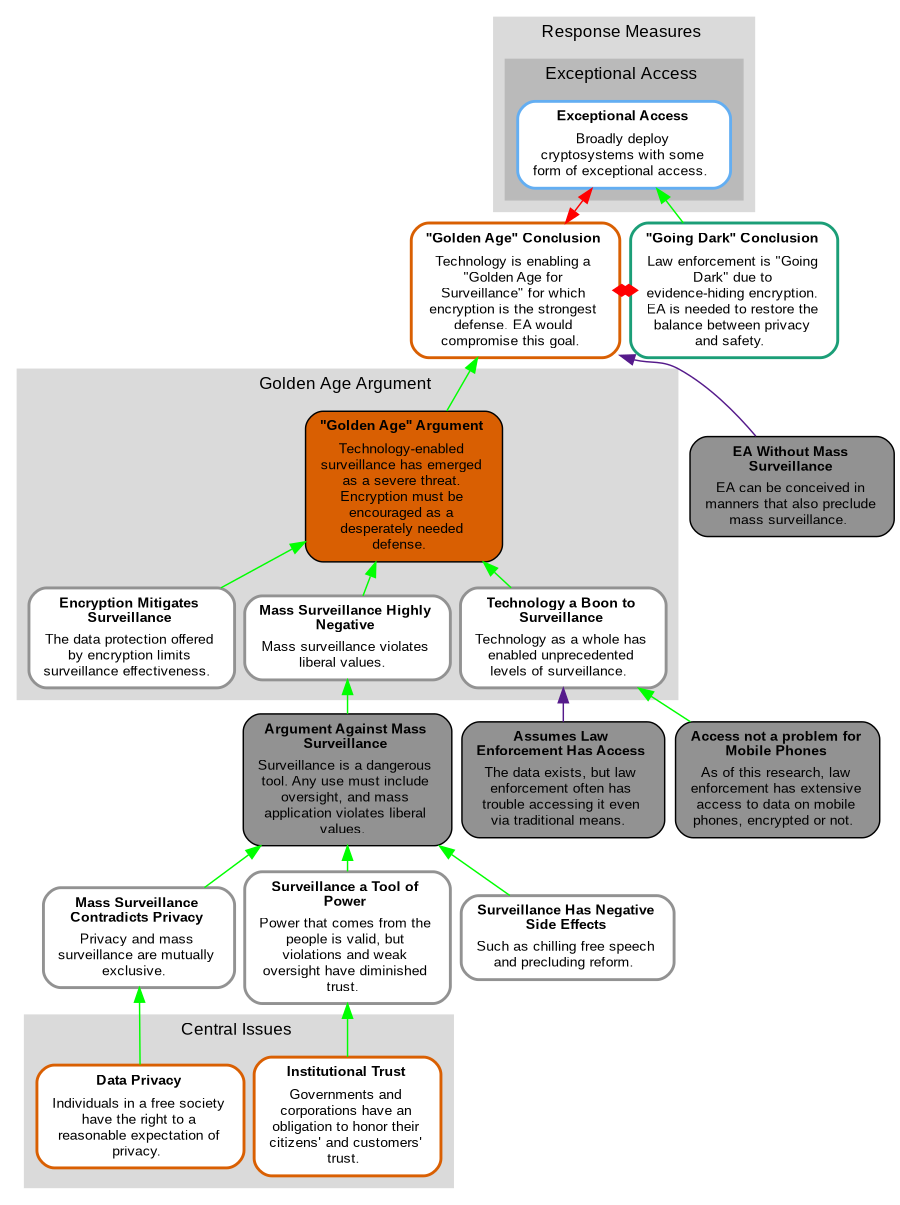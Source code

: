 digraph "Argument Map" {

rankdir = "BT";
nodesep = "0.1";
ranksep = "0.25";
concentrate = "false";
ratio = "compress";
size = "6,8.5";
edge[arrowsize="1", penwidth="1"]graph [bgcolor = "transparent" ]
subgraph cluster_1 {
  label = <<FONT FACE="arial" POINT-SIZE="12" COLOR="#000000">Central&#x20;Issues&#x20;</FONT>>;
  color = "#DADADA";
  margin="8" style = filled;
 labelloc = "b";

  n0 [label=<<TABLE WIDTH="0" ALIGN="CENTER" BORDER="0" CELLSPACING="0"><TR><TD WIDTH="0" ALIGN="TEXT" BALIGN="CENTER"><FONT FACE="arial" POINT-SIZE="10" COLOR="#000000"><B>Data&#x20;Privacy&#x20;</B></FONT></TD></TR><TR><TD ALIGN="TEXT" WIDTH="0" BALIGN="CENTER"><FONT FACE="arial" POINT-SIZE="10" COLOR="#000000">Individuals&#x20;in&#x20;a&#x20;free&#x20;society&#x20;<BR/>have&#x20;the&#x20;right&#x20;to&#x20;a&#x20;<BR/>reasonable&#x20;expectation&#x20;of&#x20;<BR/>privacy.&#x20;&#x20;</FONT></TD></TR></TABLE>>, shape="box",  margin="0.11,0.055", style="filled,rounded,bold", color="#d95f02", fillcolor="white", labelfontcolor="white", fontcolor="#000000", type="statement-map-node"];
  n1 [label=<<TABLE WIDTH="0" ALIGN="CENTER" BORDER="0" CELLSPACING="0"><TR><TD WIDTH="0" ALIGN="TEXT" BALIGN="CENTER"><FONT FACE="arial" POINT-SIZE="10" COLOR="#000000"><B>Institutional&#x20;Trust&#x20;</B></FONT></TD></TR><TR><TD ALIGN="TEXT" WIDTH="0" BALIGN="CENTER"><FONT FACE="arial" POINT-SIZE="10" COLOR="#000000">Governments&#x20;and&#x20;<BR/>corporations&#x20;have&#x20;an&#x20;<BR/>obligation&#x20;to&#x20;honor&#x20;their&#x20;<BR/>citizens&#x27;&#x20;and&#x20;customers&#x27;&#x20;<BR/>trust.&#x20;&#x20;</FONT></TD></TR></TABLE>>, shape="box",  margin="0.11,0.055", style="filled,rounded,bold", color="#d95f02", fillcolor="white", labelfontcolor="white", fontcolor="#000000", type="statement-map-node"];

}


subgraph cluster_2 {
  label = <<FONT FACE="arial" POINT-SIZE="12" COLOR="#000000">Golden&#x20;Age&#x20;Argument&#x20;</FONT>>;
  color = "#DADADA";
  margin="8" style = filled;
 labelloc = "b";

  n5 [label=<<TABLE WIDTH="0" ALIGN="CENTER" BORDER="0" CELLSPACING="0"><TR><TD WIDTH="0" ALIGN="TEXT" BALIGN="CENTER"><FONT FACE="arial" POINT-SIZE="10" COLOR="#000000"><B>Mass&#x20;Surveillance&#x20;Highly&#x20;<BR/>Negative&#x20;</B></FONT></TD></TR><TR><TD ALIGN="TEXT" WIDTH="0" BALIGN="CENTER"><FONT FACE="arial" POINT-SIZE="10" COLOR="#000000">Mass&#x20;surveillance&#x20;violates&#x20;<BR/>liberal&#x20;values.&#x20;&#x20;</FONT></TD></TR></TABLE>>, shape="box",  margin="0.11,0.055", style="filled,rounded,bold", color="#929292", fillcolor="white", labelfontcolor="white", fontcolor="#000000", type="statement-map-node"];
  n6 [label=<<TABLE WIDTH="0" ALIGN="CENTER" BORDER="0" CELLSPACING="0"><TR><TD WIDTH="0" ALIGN="TEXT" BALIGN="CENTER"><FONT FACE="arial" POINT-SIZE="10" COLOR="#000000"><B>Technology&#x20;a&#x20;Boon&#x20;to&#x20;<BR/>Surveillance&#x20;</B></FONT></TD></TR><TR><TD ALIGN="TEXT" WIDTH="0" BALIGN="CENTER"><FONT FACE="arial" POINT-SIZE="10" COLOR="#000000">Technology&#x20;as&#x20;a&#x20;whole&#x20;has&#x20;<BR/>enabled&#x20;unprecedented&#x20;<BR/>levels&#x20;of&#x20;surveillance.&#x20;&#x20;</FONT></TD></TR></TABLE>>, shape="box",  margin="0.11,0.055", style="filled,rounded,bold", color="#929292", fillcolor="white", labelfontcolor="white", fontcolor="#000000", type="statement-map-node"];
  n7 [label=<<TABLE WIDTH="0" ALIGN="CENTER" BORDER="0" CELLSPACING="0"><TR><TD WIDTH="0" ALIGN="TEXT" BALIGN="CENTER"><FONT FACE="arial" POINT-SIZE="10" COLOR="#000000"><B>Encryption&#x20;Mitigates&#x20;<BR/>Surveillance&#x20;</B></FONT></TD></TR><TR><TD ALIGN="TEXT" WIDTH="0" BALIGN="CENTER"><FONT FACE="arial" POINT-SIZE="10" COLOR="#000000">The&#x20;data&#x20;protection&#x20;offered&#x20;<BR/>by&#x20;encryption&#x20;limits&#x20;<BR/>surveillance&#x20;effectiveness.&#x20;&#x20;</FONT></TD></TR></TABLE>>, shape="box",  margin="0.11,0.055", style="filled,rounded,bold", color="#929292", fillcolor="white", labelfontcolor="white", fontcolor="#000000", type="statement-map-node"];
  n11 [label=<<TABLE WIDTH="0" ALIGN="CENTER" BORDER="0" CELLSPACING="0"><TR><TD WIDTH="0" ALIGN="TEXT" BALIGN="CENTER"><FONT FACE="arial" POINT-SIZE="10" COLOR="#000000"><B>&#x22;Golden&#x20;Age&#x22;&#x20;Argument&#x20;</B></FONT></TD></TR><TR><TD ALIGN="TEXT" WIDTH="0" BALIGN="CENTER"><FONT FACE="arial" POINT-SIZE="10" COLOR="#000000">Technology-enabled&#x20;<BR/>surveillance&#x20;has&#x20;emerged&#x20;<BR/>as&#x20;a&#x20;severe&#x20;threat.&#x20;<BR/>Encryption&#x20;must&#x20;be&#x20;<BR/>encouraged&#x20;as&#x20;a&#x20;<BR/>desperately&#x20;needed&#x20;<BR/>defense.&#x20;&#x20;</FONT></TD></TR></TABLE>>, margin="0.11,0.055", shape="box", style="filled,rounded", fillcolor="#d95f02", fontcolor="#000000",  type="argument-map-node"];

}


subgraph cluster_3 {
  label = <<FONT FACE="arial" POINT-SIZE="12" COLOR="#000000">Response&#x20;Measures&#x20;</FONT>>;
  color = "#DADADA";
  margin="8" style = filled;
 labelloc = "b";


subgraph cluster_4 {
  label = <<FONT FACE="arial" POINT-SIZE="12" COLOR="#000000">Exceptional&#x20;Access&#x20;</FONT>>;
  color = "#BABABA";
  margin="8" style = filled;
 labelloc = "b";

  n2 [label=<<TABLE WIDTH="0" ALIGN="CENTER" BORDER="0" CELLSPACING="0"><TR><TD WIDTH="0" ALIGN="TEXT" BALIGN="CENTER"><FONT FACE="arial" POINT-SIZE="10" COLOR="#000000"><B>Exceptional&#x20;Access&#x20;</B></FONT></TD></TR><TR><TD ALIGN="TEXT" WIDTH="0" BALIGN="CENTER"><FONT FACE="arial" POINT-SIZE="10" COLOR="#000000">Broadly&#x20;deploy&#x20;<BR/>cryptosystems&#x20;with&#x20;some&#x20;<BR/>form&#x20;of&#x20;exceptional&#x20;access.&#x20;&#x20;</FONT></TD></TR></TABLE>>, shape="box",  margin="0.11,0.055", style="filled,rounded,bold", color="#63AEF2", fillcolor="white", labelfontcolor="white", fontcolor="#000000", type="statement-map-node"];

}


}

  n3 [label=<<TABLE WIDTH="0" ALIGN="CENTER" BORDER="0" CELLSPACING="0"><TR><TD WIDTH="0" ALIGN="TEXT" BALIGN="CENTER"><FONT FACE="arial" POINT-SIZE="10" COLOR="#000000"><B>&#x22;Going&#x20;Dark&#x22;&#x20;Conclusion&#x20;</B></FONT></TD></TR><TR><TD ALIGN="TEXT" WIDTH="0" BALIGN="CENTER"><FONT FACE="arial" POINT-SIZE="10" COLOR="#000000">Law&#x20;enforcement&#x20;is&#x20;&#x22;Going&#x20;<BR/>Dark&#x22;&#x20;due&#x20;to&#x20;<BR/>evidence-hiding&#x20;encryption.&#x20;<BR/>EA&#x20;is&#x20;needed&#x20;to&#x20;restore&#x20;the&#x20;<BR/>balance&#x20;between&#x20;privacy&#x20;<BR/>and&#x20;safety.&#x20;&#x20;</FONT></TD></TR></TABLE>>, shape="box",  margin="0.11,0.055", style="filled,rounded,bold", color="#1b9e77", fillcolor="white", labelfontcolor="white", fontcolor="#000000", type="statement-map-node"];
  n4 [label=<<TABLE WIDTH="0" ALIGN="CENTER" BORDER="0" CELLSPACING="0"><TR><TD WIDTH="0" ALIGN="TEXT" BALIGN="CENTER"><FONT FACE="arial" POINT-SIZE="10" COLOR="#000000"><B>&#x22;Golden&#x20;Age&#x22;&#x20;Conclusion&#x20;</B></FONT></TD></TR><TR><TD ALIGN="TEXT" WIDTH="0" BALIGN="CENTER"><FONT FACE="arial" POINT-SIZE="10" COLOR="#000000">Technology&#x20;is&#x20;enabling&#x20;a&#x20;<BR/>&#x22;Golden&#x20;Age&#x20;for&#x20;<BR/>Surveillance&#x22;&#x20;for&#x20;which&#x20;<BR/>encryption&#x20;is&#x20;the&#x20;strongest&#x20;<BR/>defense.&#x20;EA&#x20;would&#x20;<BR/>compromise&#x20;this&#x20;goal.&#x20;&#x20;</FONT></TD></TR></TABLE>>, shape="box",  margin="0.11,0.055", style="filled,rounded,bold", color="#d95f02", fillcolor="white", labelfontcolor="white", fontcolor="#000000", type="statement-map-node"];
  n8 [label=<<TABLE WIDTH="0" ALIGN="CENTER" BORDER="0" CELLSPACING="0"><TR><TD WIDTH="0" ALIGN="TEXT" BALIGN="CENTER"><FONT FACE="arial" POINT-SIZE="10" COLOR="#000000"><B>Surveillance&#x20;a&#x20;Tool&#x20;of&#x20;<BR/>Power&#x20;</B></FONT></TD></TR><TR><TD ALIGN="TEXT" WIDTH="0" BALIGN="CENTER"><FONT FACE="arial" POINT-SIZE="10" COLOR="#000000">Power&#x20;that&#x20;comes&#x20;from&#x20;the&#x20;<BR/>people&#x20;is&#x20;valid&#x2C;&#x20;but&#x20;<BR/>violations&#x20;and&#x20;weak&#x20;<BR/>oversight&#x20;have&#x20;diminished&#x20;<BR/>trust.&#x20;&#x20;</FONT></TD></TR></TABLE>>, shape="box",  margin="0.11,0.055", style="filled,rounded,bold", color="#929292", fillcolor="white", labelfontcolor="white", fontcolor="#000000", type="statement-map-node"];
  n9 [label=<<TABLE WIDTH="0" ALIGN="CENTER" BORDER="0" CELLSPACING="0"><TR><TD WIDTH="0" ALIGN="TEXT" BALIGN="CENTER"><FONT FACE="arial" POINT-SIZE="10" COLOR="#000000"><B>Surveillance&#x20;Has&#x20;Negative&#x20;<BR/>Side&#x20;Effects&#x20;</B></FONT></TD></TR><TR><TD ALIGN="TEXT" WIDTH="0" BALIGN="CENTER"><FONT FACE="arial" POINT-SIZE="10" COLOR="#000000">Such&#x20;as&#x20;chilling&#x20;free&#x20;speech&#x20;<BR/>and&#x20;precluding&#x20;reform.&#x20;&#x20;</FONT></TD></TR></TABLE>>, shape="box",  margin="0.11,0.055", style="filled,rounded,bold", color="#929292", fillcolor="white", labelfontcolor="white", fontcolor="#000000", type="statement-map-node"];
  n10 [label=<<TABLE WIDTH="0" ALIGN="CENTER" BORDER="0" CELLSPACING="0"><TR><TD WIDTH="0" ALIGN="TEXT" BALIGN="CENTER"><FONT FACE="arial" POINT-SIZE="10" COLOR="#000000"><B>Mass&#x20;Surveillance&#x20;<BR/>Contradicts&#x20;Privacy&#x20;</B></FONT></TD></TR><TR><TD ALIGN="TEXT" WIDTH="0" BALIGN="CENTER"><FONT FACE="arial" POINT-SIZE="10" COLOR="#000000">Privacy&#x20;and&#x20;mass&#x20;<BR/>surveillance&#x20;are&#x20;mutually&#x20;<BR/>exclusive.&#x20;&#x20;</FONT></TD></TR></TABLE>>, shape="box",  margin="0.11,0.055", style="filled,rounded,bold", color="#929292", fillcolor="white", labelfontcolor="white", fontcolor="#000000", type="statement-map-node"];
  n12 [label=<<TABLE WIDTH="0" ALIGN="CENTER" BORDER="0" CELLSPACING="0"><TR><TD WIDTH="0" ALIGN="TEXT" BALIGN="CENTER"><FONT FACE="arial" POINT-SIZE="10" COLOR="#000000"><B>Argument&#x20;Against&#x20;Mass&#x20;<BR/>Surveillance&#x20;</B></FONT></TD></TR><TR><TD ALIGN="TEXT" WIDTH="0" BALIGN="CENTER"><FONT FACE="arial" POINT-SIZE="10" COLOR="#000000">Surveillance&#x20;is&#x20;a&#x20;dangerous&#x20;<BR/>tool.&#x20;Any&#x20;use&#x20;must&#x20;include&#x20;<BR/>oversight&#x2C;&#x20;and&#x20;mass&#x20;<BR/>application&#x20;violates&#x20;liberal&#x20;<BR/>values.&#x20;&#x20;</FONT></TD></TR></TABLE>>, margin="0.11,0.055", shape="box", style="filled,rounded", fillcolor="#929292", fontcolor="#000000",  type="argument-map-node"];
  n13 [label=<<TABLE WIDTH="0" ALIGN="CENTER" BORDER="0" CELLSPACING="0"><TR><TD WIDTH="0" ALIGN="TEXT" BALIGN="CENTER"><FONT FACE="arial" POINT-SIZE="10" COLOR="#000000"><B>EA&#x20;Without&#x20;Mass&#x20;<BR/>Surveillance&#x20;</B></FONT></TD></TR><TR><TD ALIGN="TEXT" WIDTH="0" BALIGN="CENTER"><FONT FACE="arial" POINT-SIZE="10" COLOR="#000000">EA&#x20;can&#x20;be&#x20;conceived&#x20;in&#x20;<BR/>manners&#x20;that&#x20;also&#x20;preclude&#x20;<BR/>mass&#x20;surveillance.&#x20;&#x20;</FONT></TD></TR></TABLE>>, margin="0.11,0.055", shape="box", style="filled,rounded", fillcolor="#929292", fontcolor="#000000",  type="argument-map-node"];
  n14 [label=<<TABLE WIDTH="0" ALIGN="CENTER" BORDER="0" CELLSPACING="0"><TR><TD WIDTH="0" ALIGN="TEXT" BALIGN="CENTER"><FONT FACE="arial" POINT-SIZE="10" COLOR="#000000"><B>Assumes&#x20;Law&#x20;<BR/>Enforcement&#x20;Has&#x20;Access&#x20;</B></FONT></TD></TR><TR><TD ALIGN="TEXT" WIDTH="0" BALIGN="CENTER"><FONT FACE="arial" POINT-SIZE="10" COLOR="#000000">The&#x20;data&#x20;exists&#x2C;&#x20;but&#x20;law&#x20;<BR/>enforcement&#x20;often&#x20;has&#x20;<BR/>trouble&#x20;accessing&#x20;it&#x20;even&#x20;<BR/>via&#x20;traditional&#x20;means.&#x20;&#x20;</FONT></TD></TR></TABLE>>, margin="0.11,0.055", shape="box", style="filled,rounded", fillcolor="#929292", fontcolor="#000000",  type="argument-map-node"];
  n15 [label=<<TABLE WIDTH="0" ALIGN="CENTER" BORDER="0" CELLSPACING="0"><TR><TD WIDTH="0" ALIGN="TEXT" BALIGN="CENTER"><FONT FACE="arial" POINT-SIZE="10" COLOR="#000000"><B>Access&#x20;not&#x20;a&#x20;problem&#x20;for&#x20;<BR/>Mobile&#x20;Phones&#x20;</B></FONT></TD></TR><TR><TD ALIGN="TEXT" WIDTH="0" BALIGN="CENTER"><FONT FACE="arial" POINT-SIZE="10" COLOR="#000000">As&#x20;of&#x20;this&#x20;research&#x2C;&#x20;law&#x20;<BR/>enforcement&#x20;has&#x20;extensive&#x20;<BR/>access&#x20;to&#x20;data&#x20;on&#x20;mobile&#x20;<BR/>phones&#x2C;&#x20;encrypted&#x20;or&#x20;not.&#x20;&#x20;</FONT></TD></TR></TABLE>>, margin="0.11,0.055", shape="box", style="filled,rounded", fillcolor="#929292", fontcolor="#000000",  type="argument-map-node"];


  n3 -> n2 [type="entails", color="#00ff00"];
  n4 -> n2 [type="contrary", color="#ff0000", dir="both"];
  n4 -> n3 [type="contradictory", color="#ff0000", dir="both", arrowtail="diamond", arrowhead="diamond"];
  n1 -> n8 [type="entails", color="#00ff00"];
  n0 -> n10 [type="entails", color="#00ff00"];
  n13 -> n4 [type="undercut", color="#551A8B"];
  n14 -> n6 [type="undercut", color="#551A8B"];
  n15 -> n6 [type="support", color="#00ff00"];
  n11 -> n4 [type="support", color="#00ff00"];
  n12 -> n5 [type="support", color="#00ff00"];
  n5 -> n11 [type="support", color="#00ff00"];
  n6 -> n11 [type="support", color="#00ff00"];
  n7 -> n11 [type="support", color="#00ff00"];
  n8 -> n12 [type="support", color="#00ff00"];
  n9 -> n12 [type="support", color="#00ff00"];
  n10 -> n12 [type="support", color="#00ff00"];
{ rank = same;
n15;
};
{ rank = same;
n3;
n4;
};

}
